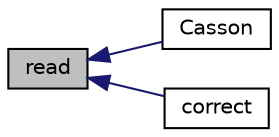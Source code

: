 digraph "read"
{
  bgcolor="transparent";
  edge [fontname="Helvetica",fontsize="10",labelfontname="Helvetica",labelfontsize="10"];
  node [fontname="Helvetica",fontsize="10",shape=record];
  rankdir="LR";
  Node910 [label="read",height=0.2,width=0.4,color="black", fillcolor="grey75", style="filled", fontcolor="black"];
  Node910 -> Node911 [dir="back",color="midnightblue",fontsize="10",style="solid",fontname="Helvetica"];
  Node911 [label="Casson",height=0.2,width=0.4,color="black",URL="$a31857.html#a4518b814586dbbe1aba12449bf79234b",tooltip="Construct from components. "];
  Node910 -> Node912 [dir="back",color="midnightblue",fontsize="10",style="solid",fontname="Helvetica"];
  Node912 [label="correct",height=0.2,width=0.4,color="black",URL="$a31857.html#aa40b482ba81fd8de31bdba348c184074",tooltip="Correct the laminar viscosity. "];
}

